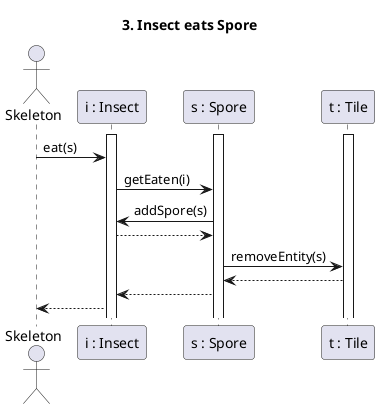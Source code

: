 @startuml 3. Insect eats Spore

title 3. Insect eats Spore

actor "Skeleton" as PP
participant "i : Insect" as I
participant "s : Spore" as Sp
participant "t : Tile" as T

activate I
activate T
activate Sp

PP -> I : eat(s)
I -> Sp : getEaten(i)
Sp -> I : addSpore(s)
I --> Sp

Sp -> T : removeEntity(s)
T --> Sp
Sp --> I

I --> PP


@enduml